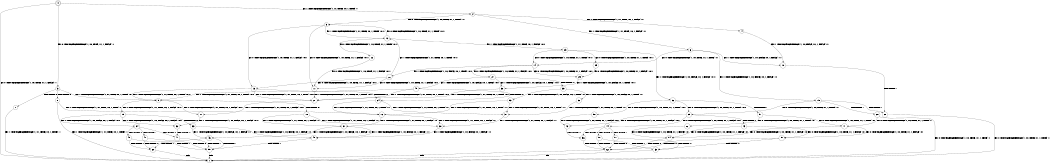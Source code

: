 digraph BCG {
size = "7, 10.5";
center = TRUE;
node [shape = circle];
0 [peripheries = 2];
0 -> 1 [label = "EX !0 !ATOMIC_EXCH_BRANCH (1, +0, TRUE, +1, 1, FALSE) !::"];
0 -> 2 [label = "EX !1 !ATOMIC_EXCH_BRANCH (1, +1, TRUE, +0, 1, TRUE) !::"];
0 -> 3 [label = "EX !0 !ATOMIC_EXCH_BRANCH (1, +0, TRUE, +1, 1, FALSE) !::"];
2 -> 4 [label = "EX !1 !ATOMIC_EXCH_BRANCH (1, +1, TRUE, +0, 1, FALSE) !:1:"];
2 -> 5 [label = "EX !0 !ATOMIC_EXCH_BRANCH (1, +0, TRUE, +1, 1, TRUE) !:1:"];
2 -> 6 [label = "EX !1 !ATOMIC_EXCH_BRANCH (1, +1, TRUE, +0, 1, FALSE) !:1:"];
3 -> 7 [label = "TERMINATE !0"];
3 -> 8 [label = "TERMINATE !0"];
3 -> 9 [label = "EX !1 !ATOMIC_EXCH_BRANCH (1, +1, TRUE, +0, 1, TRUE) !:0:"];
4 -> 10 [label = "EX !1 !ATOMIC_EXCH_BRANCH (1, +0, FALSE, +0, 1, FALSE) !:1:"];
5 -> 11 [label = "EX !0 !ATOMIC_EXCH_BRANCH (1, +0, TRUE, +1, 1, FALSE) !:0:1:"];
5 -> 12 [label = "EX !1 !ATOMIC_EXCH_BRANCH (1, +1, TRUE, +0, 1, TRUE) !:0:1:"];
5 -> 13 [label = "EX !0 !ATOMIC_EXCH_BRANCH (1, +0, TRUE, +1, 1, FALSE) !:0:1:"];
6 -> 10 [label = "EX !1 !ATOMIC_EXCH_BRANCH (1, +0, FALSE, +0, 1, FALSE) !:1:"];
6 -> 14 [label = "EX !0 !ATOMIC_EXCH_BRANCH (1, +0, TRUE, +1, 1, TRUE) !:1:"];
6 -> 15 [label = "EX !1 !ATOMIC_EXCH_BRANCH (1, +0, FALSE, +0, 1, FALSE) !:1:"];
7 -> 1 [label = "EX !1 !ATOMIC_EXCH_BRANCH (1, +1, TRUE, +0, 1, TRUE) !::"];
8 -> 1 [label = "EX !1 !ATOMIC_EXCH_BRANCH (1, +1, TRUE, +0, 1, TRUE) !::"];
8 -> 16 [label = "EX !1 !ATOMIC_EXCH_BRANCH (1, +1, TRUE, +0, 1, TRUE) !::"];
9 -> 17 [label = "EX !1 !ATOMIC_EXCH_BRANCH (1, +1, TRUE, +0, 1, FALSE) !:0:1:"];
9 -> 18 [label = "TERMINATE !0"];
9 -> 19 [label = "EX !1 !ATOMIC_EXCH_BRANCH (1, +1, TRUE, +0, 1, FALSE) !:0:1:"];
10 -> 20 [label = "TERMINATE !1"];
11 -> 21 [label = "EX !1 !ATOMIC_EXCH_BRANCH (1, +1, TRUE, +0, 1, TRUE) !:0:1:"];
12 -> 22 [label = "EX !0 !ATOMIC_EXCH_BRANCH (1, +0, TRUE, +1, 1, TRUE) !:0:1:"];
12 -> 23 [label = "EX !1 !ATOMIC_EXCH_BRANCH (1, +1, TRUE, +0, 1, FALSE) !:0:1:"];
12 -> 5 [label = "EX !0 !ATOMIC_EXCH_BRANCH (1, +0, TRUE, +1, 1, TRUE) !:0:1:"];
13 -> 21 [label = "EX !1 !ATOMIC_EXCH_BRANCH (1, +1, TRUE, +0, 1, TRUE) !:0:1:"];
13 -> 24 [label = "TERMINATE !0"];
13 -> 9 [label = "EX !1 !ATOMIC_EXCH_BRANCH (1, +1, TRUE, +0, 1, TRUE) !:0:1:"];
14 -> 25 [label = "EX !0 !ATOMIC_EXCH_BRANCH (1, +0, TRUE, +1, 1, FALSE) !:0:1:"];
14 -> 26 [label = "EX !1 !ATOMIC_EXCH_BRANCH (1, +0, FALSE, +0, 1, TRUE) !:0:1:"];
14 -> 27 [label = "EX !0 !ATOMIC_EXCH_BRANCH (1, +0, TRUE, +1, 1, FALSE) !:0:1:"];
15 -> 20 [label = "TERMINATE !1"];
15 -> 28 [label = "TERMINATE !1"];
15 -> 29 [label = "EX !0 !ATOMIC_EXCH_BRANCH (1, +0, TRUE, +1, 1, TRUE) !:1:"];
16 -> 30 [label = "EX !1 !ATOMIC_EXCH_BRANCH (1, +1, TRUE, +0, 1, FALSE) !:1:"];
16 -> 31 [label = "EX !1 !ATOMIC_EXCH_BRANCH (1, +1, TRUE, +0, 1, FALSE) !:1:"];
17 -> 32 [label = "EX !1 !ATOMIC_EXCH_BRANCH (1, +0, FALSE, +0, 1, FALSE) !:0:1:"];
18 -> 30 [label = "EX !1 !ATOMIC_EXCH_BRANCH (1, +1, TRUE, +0, 1, FALSE) !:1:"];
18 -> 31 [label = "EX !1 !ATOMIC_EXCH_BRANCH (1, +1, TRUE, +0, 1, FALSE) !:1:"];
19 -> 32 [label = "EX !1 !ATOMIC_EXCH_BRANCH (1, +0, FALSE, +0, 1, FALSE) !:0:1:"];
19 -> 33 [label = "TERMINATE !0"];
19 -> 34 [label = "EX !1 !ATOMIC_EXCH_BRANCH (1, +0, FALSE, +0, 1, FALSE) !:0:1:"];
20 -> 1 [label = "EX !0 !ATOMIC_EXCH_BRANCH (1, +0, TRUE, +1, 1, TRUE) !::"];
21 -> 17 [label = "EX !1 !ATOMIC_EXCH_BRANCH (1, +1, TRUE, +0, 1, FALSE) !:0:1:"];
22 -> 11 [label = "EX !0 !ATOMIC_EXCH_BRANCH (1, +0, TRUE, +1, 1, FALSE) !:0:1:"];
23 -> 35 [label = "EX !0 !ATOMIC_EXCH_BRANCH (1, +0, TRUE, +1, 1, TRUE) !:0:1:"];
23 -> 36 [label = "EX !1 !ATOMIC_EXCH_BRANCH (1, +0, FALSE, +0, 1, FALSE) !:0:1:"];
23 -> 14 [label = "EX !0 !ATOMIC_EXCH_BRANCH (1, +0, TRUE, +1, 1, TRUE) !:0:1:"];
24 -> 37 [label = "EX !1 !ATOMIC_EXCH_BRANCH (1, +1, TRUE, +0, 1, TRUE) !:1:"];
24 -> 16 [label = "EX !1 !ATOMIC_EXCH_BRANCH (1, +1, TRUE, +0, 1, TRUE) !:1:"];
25 -> 38 [label = "EX !1 !ATOMIC_EXCH_BRANCH (1, +0, FALSE, +0, 1, TRUE) !:0:1:"];
26 -> 11 [label = "EX !0 !ATOMIC_EXCH_BRANCH (1, +0, TRUE, +1, 1, FALSE) !:0:1:"];
26 -> 12 [label = "EX !1 !ATOMIC_EXCH_BRANCH (1, +1, TRUE, +0, 1, TRUE) !:0:1:"];
26 -> 13 [label = "EX !0 !ATOMIC_EXCH_BRANCH (1, +0, TRUE, +1, 1, FALSE) !:0:1:"];
27 -> 38 [label = "EX !1 !ATOMIC_EXCH_BRANCH (1, +0, FALSE, +0, 1, TRUE) !:0:1:"];
27 -> 39 [label = "TERMINATE !0"];
27 -> 40 [label = "EX !1 !ATOMIC_EXCH_BRANCH (1, +0, FALSE, +0, 1, TRUE) !:0:1:"];
28 -> 1 [label = "EX !0 !ATOMIC_EXCH_BRANCH (1, +0, TRUE, +1, 1, TRUE) !::"];
28 -> 41 [label = "EX !0 !ATOMIC_EXCH_BRANCH (1, +0, TRUE, +1, 1, TRUE) !::"];
29 -> 42 [label = "EX !0 !ATOMIC_EXCH_BRANCH (1, +0, TRUE, +1, 1, FALSE) !:0:1:"];
29 -> 43 [label = "TERMINATE !1"];
29 -> 44 [label = "EX !0 !ATOMIC_EXCH_BRANCH (1, +0, TRUE, +1, 1, FALSE) !:0:1:"];
30 -> 45 [label = "EX !1 !ATOMIC_EXCH_BRANCH (1, +0, FALSE, +0, 1, FALSE) !:1:"];
31 -> 45 [label = "EX !1 !ATOMIC_EXCH_BRANCH (1, +0, FALSE, +0, 1, FALSE) !:1:"];
31 -> 46 [label = "EX !1 !ATOMIC_EXCH_BRANCH (1, +0, FALSE, +0, 1, FALSE) !:1:"];
32 -> 47 [label = "TERMINATE !0"];
33 -> 45 [label = "EX !1 !ATOMIC_EXCH_BRANCH (1, +0, FALSE, +0, 1, FALSE) !:1:"];
33 -> 46 [label = "EX !1 !ATOMIC_EXCH_BRANCH (1, +0, FALSE, +0, 1, FALSE) !:1:"];
34 -> 47 [label = "TERMINATE !0"];
34 -> 48 [label = "TERMINATE !1"];
34 -> 49 [label = "TERMINATE !0"];
35 -> 25 [label = "EX !0 !ATOMIC_EXCH_BRANCH (1, +0, TRUE, +1, 1, FALSE) !:0:1:"];
36 -> 50 [label = "EX !0 !ATOMIC_EXCH_BRANCH (1, +0, TRUE, +1, 1, TRUE) !:0:1:"];
36 -> 51 [label = "TERMINATE !1"];
36 -> 29 [label = "EX !0 !ATOMIC_EXCH_BRANCH (1, +0, TRUE, +1, 1, TRUE) !:0:1:"];
37 -> 30 [label = "EX !1 !ATOMIC_EXCH_BRANCH (1, +1, TRUE, +0, 1, FALSE) !:1:"];
38 -> 21 [label = "EX !1 !ATOMIC_EXCH_BRANCH (1, +1, TRUE, +0, 1, TRUE) !:0:1:"];
39 -> 52 [label = "EX !1 !ATOMIC_EXCH_BRANCH (1, +0, FALSE, +0, 1, TRUE) !:1:"];
39 -> 53 [label = "EX !1 !ATOMIC_EXCH_BRANCH (1, +0, FALSE, +0, 1, TRUE) !:1:"];
40 -> 21 [label = "EX !1 !ATOMIC_EXCH_BRANCH (1, +1, TRUE, +0, 1, TRUE) !:0:1:"];
40 -> 24 [label = "TERMINATE !0"];
40 -> 9 [label = "EX !1 !ATOMIC_EXCH_BRANCH (1, +1, TRUE, +0, 1, TRUE) !:0:1:"];
41 -> 54 [label = "EX !0 !ATOMIC_EXCH_BRANCH (1, +0, TRUE, +1, 1, FALSE) !:0:"];
41 -> 55 [label = "EX !0 !ATOMIC_EXCH_BRANCH (1, +0, TRUE, +1, 1, FALSE) !:0:"];
42 -> 56 [label = "TERMINATE !0"];
43 -> 54 [label = "EX !0 !ATOMIC_EXCH_BRANCH (1, +0, TRUE, +1, 1, FALSE) !:0:"];
43 -> 55 [label = "EX !0 !ATOMIC_EXCH_BRANCH (1, +0, TRUE, +1, 1, FALSE) !:0:"];
44 -> 56 [label = "TERMINATE !0"];
44 -> 57 [label = "TERMINATE !1"];
44 -> 58 [label = "TERMINATE !0"];
45 -> 59 [label = "TERMINATE !1"];
46 -> 59 [label = "TERMINATE !1"];
46 -> 60 [label = "TERMINATE !1"];
47 -> 59 [label = "TERMINATE !1"];
48 -> 59 [label = "TERMINATE !0"];
48 -> 60 [label = "TERMINATE !0"];
49 -> 59 [label = "TERMINATE !1"];
49 -> 60 [label = "TERMINATE !1"];
50 -> 42 [label = "EX !0 !ATOMIC_EXCH_BRANCH (1, +0, TRUE, +1, 1, FALSE) !:0:1:"];
51 -> 61 [label = "EX !0 !ATOMIC_EXCH_BRANCH (1, +0, TRUE, +1, 1, TRUE) !:0:"];
51 -> 41 [label = "EX !0 !ATOMIC_EXCH_BRANCH (1, +0, TRUE, +1, 1, TRUE) !:0:"];
52 -> 37 [label = "EX !1 !ATOMIC_EXCH_BRANCH (1, +1, TRUE, +0, 1, TRUE) !:1:"];
53 -> 37 [label = "EX !1 !ATOMIC_EXCH_BRANCH (1, +1, TRUE, +0, 1, TRUE) !:1:"];
53 -> 16 [label = "EX !1 !ATOMIC_EXCH_BRANCH (1, +1, TRUE, +0, 1, TRUE) !:1:"];
54 -> 62 [label = "TERMINATE !0"];
55 -> 62 [label = "TERMINATE !0"];
55 -> 63 [label = "TERMINATE !0"];
56 -> 62 [label = "TERMINATE !1"];
57 -> 62 [label = "TERMINATE !0"];
57 -> 63 [label = "TERMINATE !0"];
58 -> 62 [label = "TERMINATE !1"];
58 -> 63 [label = "TERMINATE !1"];
59 -> 1 [label = "exit"];
60 -> 1 [label = "exit"];
61 -> 54 [label = "EX !0 !ATOMIC_EXCH_BRANCH (1, +0, TRUE, +1, 1, FALSE) !:0:"];
62 -> 1 [label = "exit"];
63 -> 1 [label = "exit"];
}
